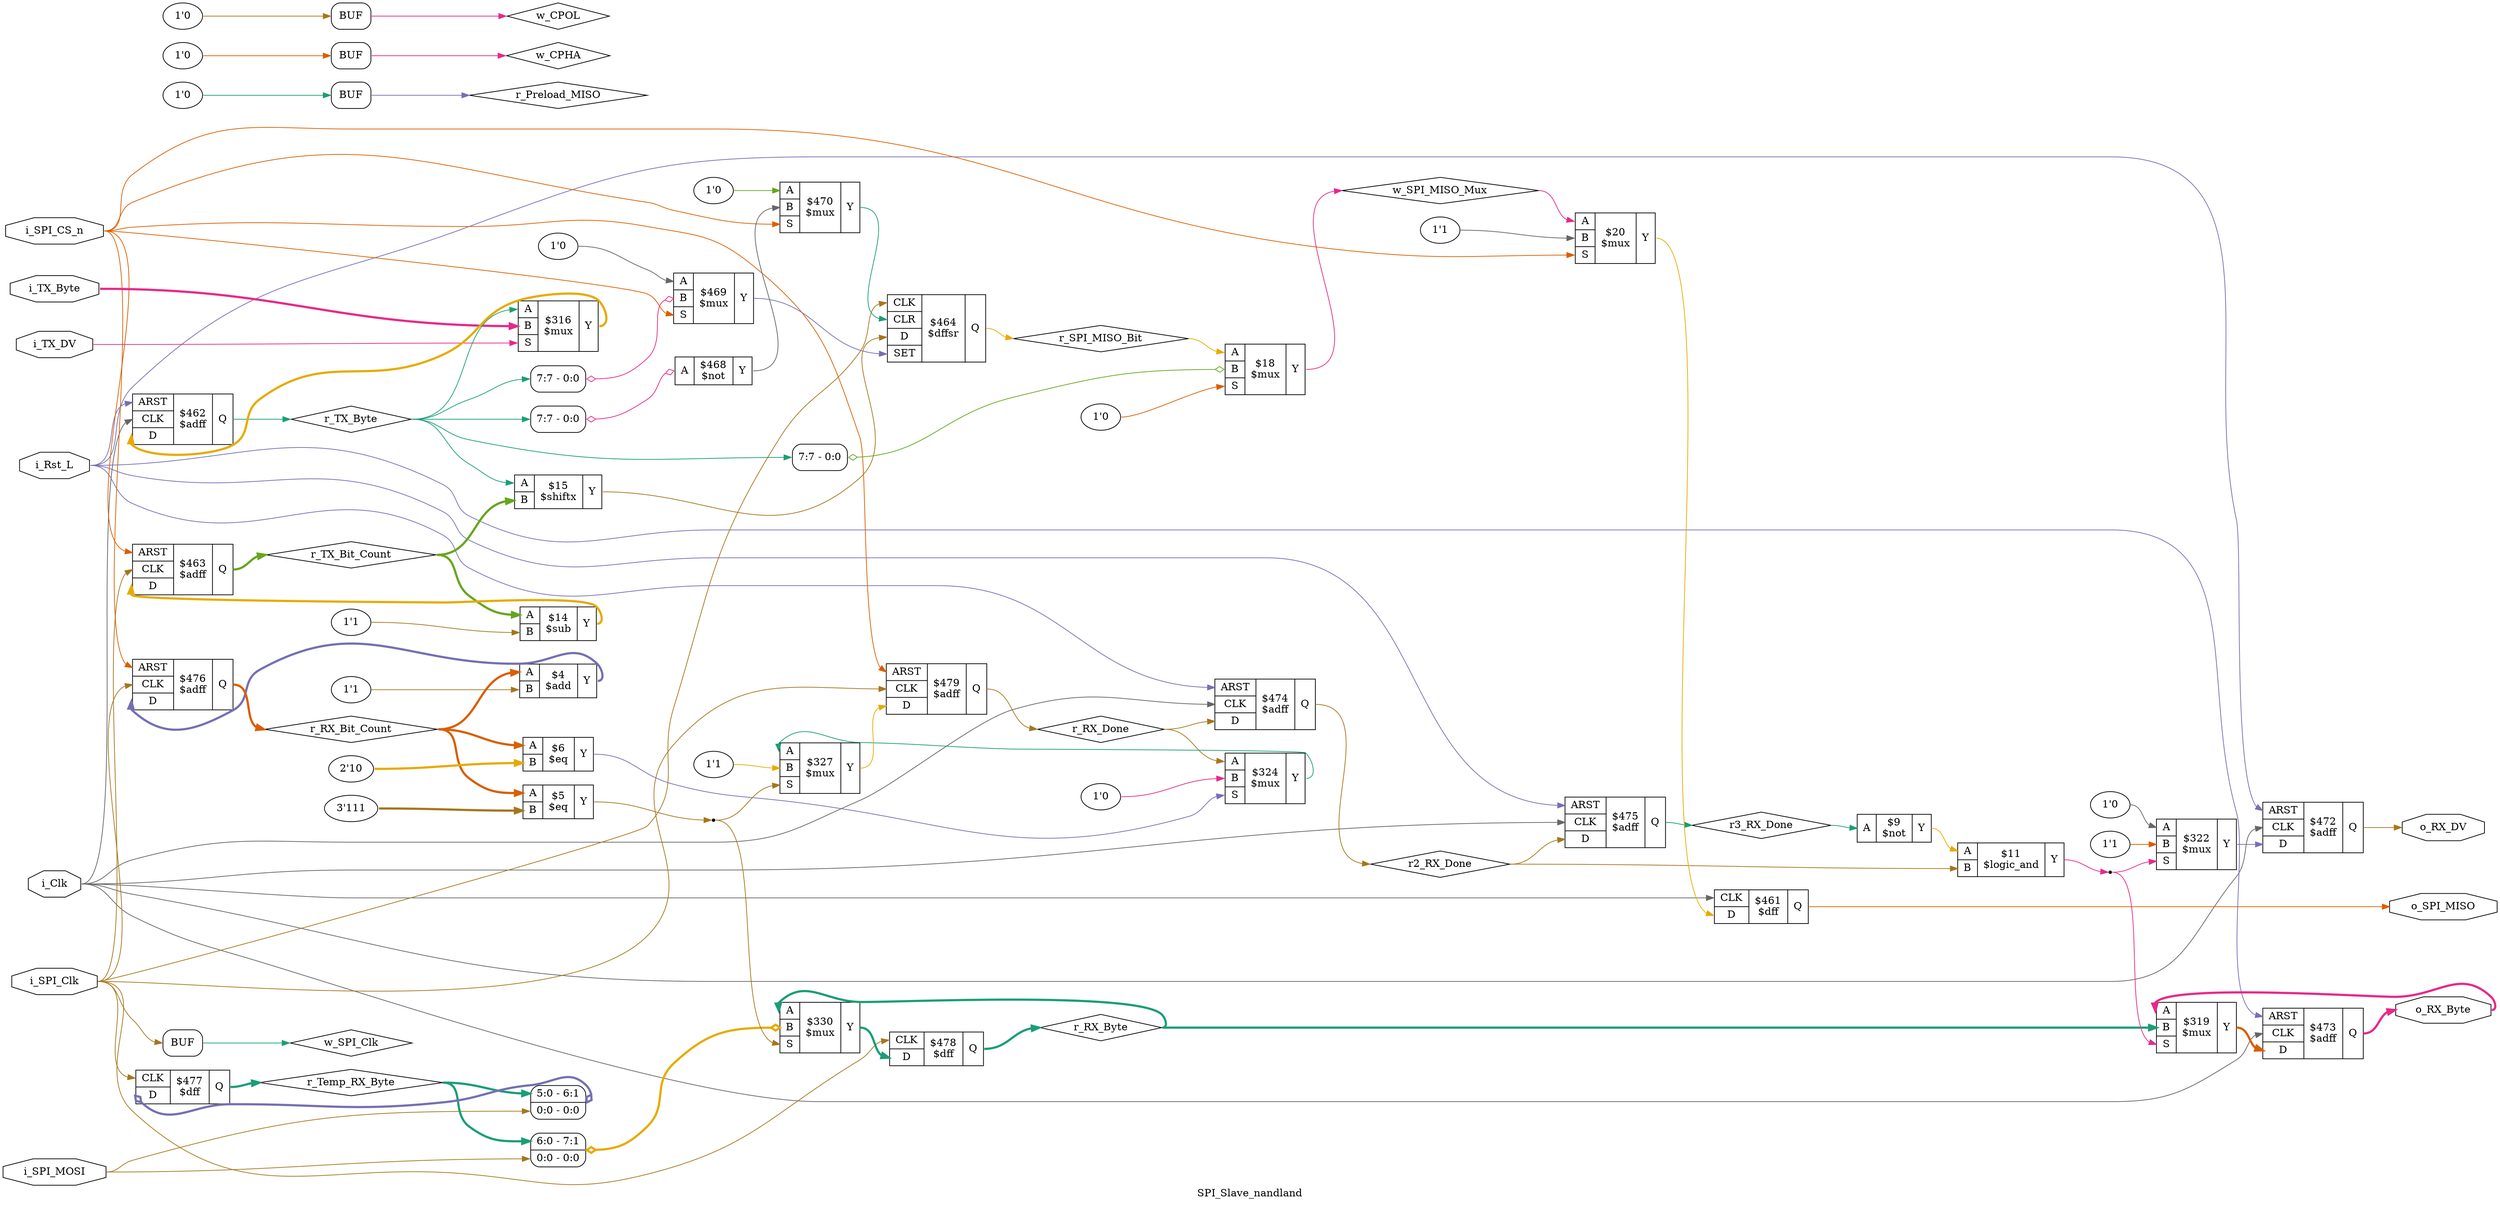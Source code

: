 digraph "SPI_Slave_nandland" {
label="SPI_Slave_nandland";
rankdir="LR";
remincross=true;
n18 [ shape=octagon, label="i_Clk", color="black", fontcolor="black" ];
n19 [ shape=octagon, label="i_Rst_L", color="black", fontcolor="black" ];
n20 [ shape=octagon, label="i_SPI_CS_n", color="black", fontcolor="black" ];
n21 [ shape=octagon, label="i_SPI_Clk", color="black", fontcolor="black" ];
n22 [ shape=octagon, label="i_SPI_MOSI", color="black", fontcolor="black" ];
n23 [ shape=octagon, label="i_TX_Byte", color="black", fontcolor="black" ];
n24 [ shape=octagon, label="i_TX_DV", color="black", fontcolor="black" ];
n25 [ shape=octagon, label="o_RX_Byte", color="black", fontcolor="black" ];
n26 [ shape=octagon, label="o_RX_DV", color="black", fontcolor="black" ];
n27 [ shape=octagon, label="o_SPI_MISO", color="black", fontcolor="black" ];
n28 [ shape=diamond, label="r2_RX_Done", color="black", fontcolor="black" ];
n29 [ shape=diamond, label="r3_RX_Done", color="black", fontcolor="black" ];
n30 [ shape=diamond, label="r_Preload_MISO", color="black", fontcolor="black" ];
n31 [ shape=diamond, label="r_RX_Bit_Count", color="black", fontcolor="black" ];
n32 [ shape=diamond, label="r_RX_Byte", color="black", fontcolor="black" ];
n33 [ shape=diamond, label="r_RX_Done", color="black", fontcolor="black" ];
n34 [ shape=diamond, label="r_SPI_MISO_Bit", color="black", fontcolor="black" ];
n35 [ shape=diamond, label="r_TX_Bit_Count", color="black", fontcolor="black" ];
n36 [ shape=diamond, label="r_TX_Byte", color="black", fontcolor="black" ];
n37 [ shape=diamond, label="r_Temp_RX_Byte", color="black", fontcolor="black" ];
n38 [ shape=diamond, label="w_CPHA", color="black", fontcolor="black" ];
n39 [ shape=diamond, label="w_CPOL", color="black", fontcolor="black" ];
n40 [ shape=diamond, label="w_SPI_Clk", color="black", fontcolor="black" ];
n41 [ shape=diamond, label="w_SPI_MISO_Mux", color="black", fontcolor="black" ];
{ rank="source"; n18; n19; n20; n21; n22; n23; n24;}
{ rank="sink"; n25; n26; n27;}
v0 [ label="1'1" ];
c45 [ shape=record, label="{{<p42> A|<p43> B}|$4\n$add|{<p44> Y}}" ];
c46 [ shape=record, label="{{<p42> A}|$468\n$not|{<p44> Y}}" ];
x1 [ shape=record, style=rounded, label="<s0> 7:7 - 0:0 " ];
x1:e -> c46:p42:w [arrowhead=odiamond, arrowtail=odiamond, dir=both, colorscheme="dark28", color="4", fontcolor="4", label=""];
v2 [ label="1'0" ];
c48 [ shape=record, label="{{<p42> A|<p43> B|<p47> S}|$469\n$mux|{<p44> Y}}" ];
x3 [ shape=record, style=rounded, label="<s0> 7:7 - 0:0 " ];
x3:e -> c48:p43:w [arrowhead=odiamond, arrowtail=odiamond, dir=both, colorscheme="dark28", color="4", fontcolor="4", label=""];
v4 [ label="1'0" ];
c49 [ shape=record, label="{{<p42> A|<p43> B|<p47> S}|$470\n$mux|{<p44> Y}}" ];
c50 [ shape=record, label="{{<p42> A}|$9\n$not|{<p44> Y}}" ];
v5 [ label="3'111" ];
c51 [ shape=record, label="{{<p42> A|<p43> B}|$5\n$eq|{<p44> Y}}" ];
v6 [ label="2'10" ];
c52 [ shape=record, label="{{<p42> A|<p43> B}|$6\n$eq|{<p44> Y}}" ];
c53 [ shape=record, label="{{<p42> A|<p43> B}|$11\n$logic_and|{<p44> Y}}" ];
c57 [ shape=record, label="{{<p54> CLK|<p55> D}|$461\n$dff|{<p56> Q}}" ];
c59 [ shape=record, label="{{<p58> ARST|<p54> CLK|<p55> D}|$462\n$adff|{<p56> Q}}" ];
c60 [ shape=record, label="{{<p58> ARST|<p54> CLK|<p55> D}|$463\n$adff|{<p56> Q}}" ];
c63 [ shape=record, label="{{<p54> CLK|<p61> CLR|<p55> D|<p62> SET}|$464\n$dffsr|{<p56> Q}}" ];
c64 [ shape=record, label="{{<p58> ARST|<p54> CLK|<p55> D}|$472\n$adff|{<p56> Q}}" ];
c65 [ shape=record, label="{{<p58> ARST|<p54> CLK|<p55> D}|$473\n$adff|{<p56> Q}}" ];
c66 [ shape=record, label="{{<p58> ARST|<p54> CLK|<p55> D}|$474\n$adff|{<p56> Q}}" ];
c67 [ shape=record, label="{{<p58> ARST|<p54> CLK|<p55> D}|$475\n$adff|{<p56> Q}}" ];
c68 [ shape=record, label="{{<p58> ARST|<p54> CLK|<p55> D}|$476\n$adff|{<p56> Q}}" ];
c69 [ shape=record, label="{{<p54> CLK|<p55> D}|$477\n$dff|{<p56> Q}}" ];
x7 [ shape=record, style=rounded, label="<s1> 5:0 - 6:1 |<s0> 0:0 - 0:0 " ];
x7:e -> c69:p55:w [arrowhead=odiamond, arrowtail=odiamond, dir=both, colorscheme="dark28", color="3", fontcolor="3", style="setlinewidth(3)", label=""];
c70 [ shape=record, label="{{<p54> CLK|<p55> D}|$478\n$dff|{<p56> Q}}" ];
c71 [ shape=record, label="{{<p58> ARST|<p54> CLK|<p55> D}|$479\n$adff|{<p56> Q}}" ];
c72 [ shape=record, label="{{<p42> A|<p43> B|<p47> S}|$316\n$mux|{<p44> Y}}" ];
c73 [ shape=record, label="{{<p42> A|<p43> B|<p47> S}|$319\n$mux|{<p44> Y}}" ];
v8 [ label="1'0" ];
v9 [ label="1'1" ];
c74 [ shape=record, label="{{<p42> A|<p43> B|<p47> S}|$322\n$mux|{<p44> Y}}" ];
v10 [ label="1'0" ];
c75 [ shape=record, label="{{<p42> A|<p43> B|<p47> S}|$324\n$mux|{<p44> Y}}" ];
v11 [ label="1'1" ];
c76 [ shape=record, label="{{<p42> A|<p43> B|<p47> S}|$327\n$mux|{<p44> Y}}" ];
c77 [ shape=record, label="{{<p42> A|<p43> B|<p47> S}|$330\n$mux|{<p44> Y}}" ];
x12 [ shape=record, style=rounded, label="<s1> 6:0 - 7:1 |<s0> 0:0 - 0:0 " ];
x12:e -> c77:p43:w [arrowhead=odiamond, arrowtail=odiamond, dir=both, colorscheme="dark28", color="6", fontcolor="6", style="setlinewidth(3)", label=""];
c78 [ shape=record, label="{{<p42> A|<p43> B}|$15\n$shiftx|{<p44> Y}}" ];
v13 [ label="1'1" ];
c79 [ shape=record, label="{{<p42> A|<p43> B}|$14\n$sub|{<p44> Y}}" ];
v15 [ label="1'0" ];
c80 [ shape=record, label="{{<p42> A|<p43> B|<p47> S}|$18\n$mux|{<p44> Y}}" ];
x14 [ shape=record, style=rounded, label="<s0> 7:7 - 0:0 " ];
x14:e -> c80:p43:w [arrowhead=odiamond, arrowtail=odiamond, dir=both, colorscheme="dark28", color="5", fontcolor="5", label=""];
v16 [ label="1'1" ];
c81 [ shape=record, label="{{<p42> A|<p43> B|<p47> S}|$20\n$mux|{<p44> Y}}" ];
v17 [ label="1'0" ];
x18 [shape=box, style=rounded, label="BUF"];
v19 [ label="1'0" ];
x20 [shape=box, style=rounded, label="BUF"];
v21 [ label="1'0" ];
x22 [shape=box, style=rounded, label="BUF"];
x23 [shape=box, style=rounded, label="BUF"];
c73:p44:e -> c65:p55:w [colorscheme="dark28", color="2", fontcolor="2", style="setlinewidth(3)", label=""];
c46:p44:e -> c49:p43:w [colorscheme="dark28", color="8", fontcolor="8", label=""];
c48:p44:e -> c63:p62:w [colorscheme="dark28", color="3", fontcolor="3", label=""];
c49:p44:e -> c63:p61:w [colorscheme="dark28", color="1", fontcolor="1", label=""];
c50:p44:e -> c53:p42:w [colorscheme="dark28", color="6", fontcolor="6", label=""];
n14 [ shape=point ];
c51:p44:e -> n14:w [colorscheme="dark28", color="7", fontcolor="7", label=""];
n14:e -> c76:p47:w [colorscheme="dark28", color="7", fontcolor="7", label=""];
n14:e -> c77:p47:w [colorscheme="dark28", color="7", fontcolor="7", label=""];
c52:p44:e -> c75:p47:w [colorscheme="dark28", color="3", fontcolor="3", label=""];
n16 [ shape=point ];
c53:p44:e -> n16:w [colorscheme="dark28", color="4", fontcolor="4", label=""];
n16:e -> c73:p47:w [colorscheme="dark28", color="4", fontcolor="4", label=""];
n16:e -> c74:p47:w [colorscheme="dark28", color="4", fontcolor="4", label=""];
c75:p44:e -> c76:p42:w [colorscheme="dark28", color="1", fontcolor="1", label=""];
n18:e -> c57:p54:w [colorscheme="dark28", color="8", fontcolor="8", label=""];
n18:e -> c59:p54:w [colorscheme="dark28", color="8", fontcolor="8", label=""];
n18:e -> c64:p54:w [colorscheme="dark28", color="8", fontcolor="8", label=""];
n18:e -> c65:p54:w [colorscheme="dark28", color="8", fontcolor="8", label=""];
n18:e -> c66:p54:w [colorscheme="dark28", color="8", fontcolor="8", label=""];
n18:e -> c67:p54:w [colorscheme="dark28", color="8", fontcolor="8", label=""];
n19:e -> c59:p58:w [colorscheme="dark28", color="3", fontcolor="3", label=""];
n19:e -> c64:p58:w [colorscheme="dark28", color="3", fontcolor="3", label=""];
n19:e -> c65:p58:w [colorscheme="dark28", color="3", fontcolor="3", label=""];
n19:e -> c66:p58:w [colorscheme="dark28", color="3", fontcolor="3", label=""];
n19:e -> c67:p58:w [colorscheme="dark28", color="3", fontcolor="3", label=""];
c74:p44:e -> c64:p55:w [colorscheme="dark28", color="3", fontcolor="3", label=""];
n20:e -> c48:p47:w [colorscheme="dark28", color="2", fontcolor="2", label=""];
n20:e -> c49:p47:w [colorscheme="dark28", color="2", fontcolor="2", label=""];
n20:e -> c60:p58:w [colorscheme="dark28", color="2", fontcolor="2", label=""];
n20:e -> c68:p58:w [colorscheme="dark28", color="2", fontcolor="2", label=""];
n20:e -> c71:p58:w [colorscheme="dark28", color="2", fontcolor="2", label=""];
n20:e -> c81:p47:w [colorscheme="dark28", color="2", fontcolor="2", label=""];
n21:e -> c60:p54:w [colorscheme="dark28", color="7", fontcolor="7", label=""];
n21:e -> c63:p54:w [colorscheme="dark28", color="7", fontcolor="7", label=""];
n21:e -> c68:p54:w [colorscheme="dark28", color="7", fontcolor="7", label=""];
n21:e -> c69:p54:w [colorscheme="dark28", color="7", fontcolor="7", label=""];
n21:e -> c70:p54:w [colorscheme="dark28", color="7", fontcolor="7", label=""];
n21:e -> c71:p54:w [colorscheme="dark28", color="7", fontcolor="7", label=""];
n21:e -> x23:w:w [colorscheme="dark28", color="7", fontcolor="7", label=""];
n22:e -> x12:s0:w [colorscheme="dark28", color="7", fontcolor="7", label=""];
n22:e -> x7:s0:w [colorscheme="dark28", color="7", fontcolor="7", label=""];
n23:e -> c72:p43:w [colorscheme="dark28", color="4", fontcolor="4", style="setlinewidth(3)", label=""];
n24:e -> c72:p47:w [colorscheme="dark28", color="4", fontcolor="4", label=""];
c65:p56:e -> n25:w [colorscheme="dark28", color="4", fontcolor="4", style="setlinewidth(3)", label=""];
n25:e -> c73:p42:w [colorscheme="dark28", color="4", fontcolor="4", style="setlinewidth(3)", label=""];
c64:p56:e -> n26:w [colorscheme="dark28", color="7", fontcolor="7", label=""];
c57:p56:e -> n27:w [colorscheme="dark28", color="2", fontcolor="2", label=""];
c66:p56:e -> n28:w [colorscheme="dark28", color="7", fontcolor="7", label=""];
n28:e -> c53:p43:w [colorscheme="dark28", color="7", fontcolor="7", label=""];
n28:e -> c67:p55:w [colorscheme="dark28", color="7", fontcolor="7", label=""];
c67:p56:e -> n29:w [colorscheme="dark28", color="1", fontcolor="1", label=""];
n29:e -> c50:p42:w [colorscheme="dark28", color="1", fontcolor="1", label=""];
c81:p44:e -> c57:p55:w [colorscheme="dark28", color="6", fontcolor="6", label=""];
x18:e:e -> n30:w [colorscheme="dark28", color="3", fontcolor="3", label=""];
c68:p56:e -> n31:w [colorscheme="dark28", color="2", fontcolor="2", style="setlinewidth(3)", label=""];
n31:e -> c45:p42:w [colorscheme="dark28", color="2", fontcolor="2", style="setlinewidth(3)", label=""];
n31:e -> c51:p42:w [colorscheme="dark28", color="2", fontcolor="2", style="setlinewidth(3)", label=""];
n31:e -> c52:p42:w [colorscheme="dark28", color="2", fontcolor="2", style="setlinewidth(3)", label=""];
c70:p56:e -> n32:w [colorscheme="dark28", color="1", fontcolor="1", style="setlinewidth(3)", label=""];
n32:e -> c73:p43:w [colorscheme="dark28", color="1", fontcolor="1", style="setlinewidth(3)", label=""];
n32:e -> c77:p42:w [colorscheme="dark28", color="1", fontcolor="1", style="setlinewidth(3)", label=""];
c71:p56:e -> n33:w [colorscheme="dark28", color="7", fontcolor="7", label=""];
n33:e -> c66:p55:w [colorscheme="dark28", color="7", fontcolor="7", label=""];
n33:e -> c75:p42:w [colorscheme="dark28", color="7", fontcolor="7", label=""];
c63:p56:e -> n34:w [colorscheme="dark28", color="6", fontcolor="6", label=""];
n34:e -> c80:p42:w [colorscheme="dark28", color="6", fontcolor="6", label=""];
c60:p56:e -> n35:w [colorscheme="dark28", color="5", fontcolor="5", style="setlinewidth(3)", label=""];
n35:e -> c78:p43:w [colorscheme="dark28", color="5", fontcolor="5", style="setlinewidth(3)", label=""];
n35:e -> c79:p42:w [colorscheme="dark28", color="5", fontcolor="5", style="setlinewidth(3)", label=""];
c59:p56:e -> n36:w [colorscheme="dark28", color="1", fontcolor="1", label=""];
n36:e -> c72:p42:w [colorscheme="dark28", color="1", fontcolor="1", label=""];
n36:e -> c78:p42:w [colorscheme="dark28", color="1", fontcolor="1", label=""];
n36:e -> x14:s0:w [colorscheme="dark28", color="1", fontcolor="1", label=""];
n36:e -> x1:s0:w [colorscheme="dark28", color="1", fontcolor="1", label=""];
n36:e -> x3:s0:w [colorscheme="dark28", color="1", fontcolor="1", label=""];
c69:p56:e -> n37:w [colorscheme="dark28", color="1", fontcolor="1", style="setlinewidth(3)", label=""];
n37:e -> x12:s1:w [colorscheme="dark28", color="1", fontcolor="1", style="setlinewidth(3)", label=""];
n37:e -> x7:s1:w [colorscheme="dark28", color="1", fontcolor="1", style="setlinewidth(3)", label=""];
x20:e:e -> n38:w [colorscheme="dark28", color="4", fontcolor="4", label=""];
x22:e:e -> n39:w [colorscheme="dark28", color="4", fontcolor="4", label=""];
c45:p44:e -> c68:p55:w [colorscheme="dark28", color="3", fontcolor="3", style="setlinewidth(3)", label=""];
x23:e:e -> n40:w [colorscheme="dark28", color="1", fontcolor="1", label=""];
c80:p44:e -> n41:w [colorscheme="dark28", color="4", fontcolor="4", label=""];
n41:e -> c81:p42:w [colorscheme="dark28", color="4", fontcolor="4", label=""];
c77:p44:e -> c70:p55:w [colorscheme="dark28", color="1", fontcolor="1", style="setlinewidth(3)", label=""];
c76:p44:e -> c71:p55:w [colorscheme="dark28", color="6", fontcolor="6", label=""];
c78:p44:e -> c63:p55:w [colorscheme="dark28", color="7", fontcolor="7", label=""];
c79:p44:e -> c60:p55:w [colorscheme="dark28", color="6", fontcolor="6", style="setlinewidth(3)", label=""];
c72:p44:e -> c59:p55:w [colorscheme="dark28", color="6", fontcolor="6", style="setlinewidth(3)", label=""];
v0:e -> c45:p43:w [colorscheme="dark28", color="7", fontcolor="7", label=""];
v10:e -> c75:p43:w [colorscheme="dark28", color="4", fontcolor="4", label=""];
v11:e -> c76:p43:w [colorscheme="dark28", color="6", fontcolor="6", label=""];
v13:e -> c79:p43:w [colorscheme="dark28", color="7", fontcolor="7", label=""];
v15:e -> c80:p47:w [colorscheme="dark28", color="2", fontcolor="2", label=""];
v16:e -> c81:p43:w [colorscheme="dark28", color="8", fontcolor="8", label=""];
v17:e -> x18:w:w [colorscheme="dark28", color="1", fontcolor="1", label=""];
v19:e -> x20:w:w [colorscheme="dark28", color="2", fontcolor="2", label=""];
v2:e -> c48:p42:w [colorscheme="dark28", color="8", fontcolor="8", label=""];
v21:e -> x22:w:w [colorscheme="dark28", color="7", fontcolor="7", label=""];
v4:e -> c49:p42:w [colorscheme="dark28", color="5", fontcolor="5", label=""];
v5:e -> c51:p43:w [colorscheme="dark28", color="7", fontcolor="7", style="setlinewidth(3)", label=""];
v6:e -> c52:p43:w [colorscheme="dark28", color="6", fontcolor="6", style="setlinewidth(3)", label=""];
v8:e -> c74:p42:w [colorscheme="dark28", color="8", fontcolor="8", label=""];
v9:e -> c74:p43:w [colorscheme="dark28", color="2", fontcolor="2", label=""];
}
